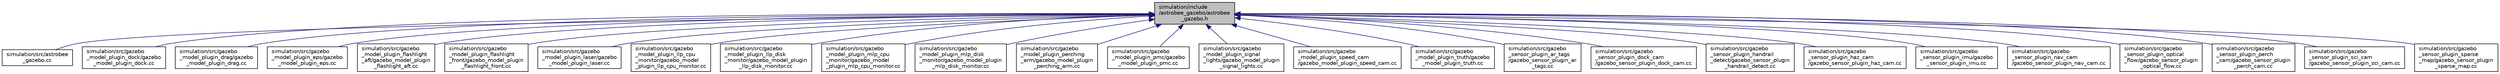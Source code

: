 digraph "simulation/include/astrobee_gazebo/astrobee_gazebo.h"
{
 // LATEX_PDF_SIZE
  edge [fontname="Helvetica",fontsize="10",labelfontname="Helvetica",labelfontsize="10"];
  node [fontname="Helvetica",fontsize="10",shape=record];
  Node1 [label="simulation/include\l/astrobee_gazebo/astrobee\l_gazebo.h",height=0.2,width=0.4,color="black", fillcolor="grey75", style="filled", fontcolor="black",tooltip=" "];
  Node1 -> Node2 [dir="back",color="midnightblue",fontsize="10",style="solid",fontname="Helvetica"];
  Node2 [label="simulation/src/astrobee\l_gazebo.cc",height=0.2,width=0.4,color="black", fillcolor="white", style="filled",URL="$astrobee__gazebo_8cc.html",tooltip=" "];
  Node1 -> Node3 [dir="back",color="midnightblue",fontsize="10",style="solid",fontname="Helvetica"];
  Node3 [label="simulation/src/gazebo\l_model_plugin_dock/gazebo\l_model_plugin_dock.cc",height=0.2,width=0.4,color="black", fillcolor="white", style="filled",URL="$gazebo__model__plugin__dock_8cc.html",tooltip=" "];
  Node1 -> Node4 [dir="back",color="midnightblue",fontsize="10",style="solid",fontname="Helvetica"];
  Node4 [label="simulation/src/gazebo\l_model_plugin_drag/gazebo\l_model_plugin_drag.cc",height=0.2,width=0.4,color="black", fillcolor="white", style="filled",URL="$gazebo__model__plugin__drag_8cc.html",tooltip=" "];
  Node1 -> Node5 [dir="back",color="midnightblue",fontsize="10",style="solid",fontname="Helvetica"];
  Node5 [label="simulation/src/gazebo\l_model_plugin_eps/gazebo\l_model_plugin_eps.cc",height=0.2,width=0.4,color="black", fillcolor="white", style="filled",URL="$gazebo__model__plugin__eps_8cc.html",tooltip=" "];
  Node1 -> Node6 [dir="back",color="midnightblue",fontsize="10",style="solid",fontname="Helvetica"];
  Node6 [label="simulation/src/gazebo\l_model_plugin_flashlight\l_aft/gazebo_model_plugin\l_flashlight_aft.cc",height=0.2,width=0.4,color="black", fillcolor="white", style="filled",URL="$gazebo__model__plugin__flashlight__aft_8cc.html",tooltip=" "];
  Node1 -> Node7 [dir="back",color="midnightblue",fontsize="10",style="solid",fontname="Helvetica"];
  Node7 [label="simulation/src/gazebo\l_model_plugin_flashlight\l_front/gazebo_model_plugin\l_flashlight_front.cc",height=0.2,width=0.4,color="black", fillcolor="white", style="filled",URL="$gazebo__model__plugin__flashlight__front_8cc.html",tooltip=" "];
  Node1 -> Node8 [dir="back",color="midnightblue",fontsize="10",style="solid",fontname="Helvetica"];
  Node8 [label="simulation/src/gazebo\l_model_plugin_laser/gazebo\l_model_plugin_laser.cc",height=0.2,width=0.4,color="black", fillcolor="white", style="filled",URL="$gazebo__model__plugin__laser_8cc.html",tooltip=" "];
  Node1 -> Node9 [dir="back",color="midnightblue",fontsize="10",style="solid",fontname="Helvetica"];
  Node9 [label="simulation/src/gazebo\l_model_plugin_llp_cpu\l_monitor/gazebo_model\l_plugin_llp_cpu_monitor.cc",height=0.2,width=0.4,color="black", fillcolor="white", style="filled",URL="$gazebo__model__plugin__llp__cpu__monitor_8cc.html",tooltip=" "];
  Node1 -> Node10 [dir="back",color="midnightblue",fontsize="10",style="solid",fontname="Helvetica"];
  Node10 [label="simulation/src/gazebo\l_model_plugin_llp_disk\l_monitor/gazebo_model_plugin\l_llp_disk_monitor.cc",height=0.2,width=0.4,color="black", fillcolor="white", style="filled",URL="$gazebo__model__plugin__llp__disk__monitor_8cc.html",tooltip=" "];
  Node1 -> Node11 [dir="back",color="midnightblue",fontsize="10",style="solid",fontname="Helvetica"];
  Node11 [label="simulation/src/gazebo\l_model_plugin_mlp_cpu\l_monitor/gazebo_model\l_plugin_mlp_cpu_monitor.cc",height=0.2,width=0.4,color="black", fillcolor="white", style="filled",URL="$gazebo__model__plugin__mlp__cpu__monitor_8cc.html",tooltip=" "];
  Node1 -> Node12 [dir="back",color="midnightblue",fontsize="10",style="solid",fontname="Helvetica"];
  Node12 [label="simulation/src/gazebo\l_model_plugin_mlp_disk\l_monitor/gazebo_model_plugin\l_mlp_disk_monitor.cc",height=0.2,width=0.4,color="black", fillcolor="white", style="filled",URL="$gazebo__model__plugin__mlp__disk__monitor_8cc.html",tooltip=" "];
  Node1 -> Node13 [dir="back",color="midnightblue",fontsize="10",style="solid",fontname="Helvetica"];
  Node13 [label="simulation/src/gazebo\l_model_plugin_perching\l_arm/gazebo_model_plugin\l_perching_arm.cc",height=0.2,width=0.4,color="black", fillcolor="white", style="filled",URL="$gazebo__model__plugin__perching__arm_8cc.html",tooltip=" "];
  Node1 -> Node14 [dir="back",color="midnightblue",fontsize="10",style="solid",fontname="Helvetica"];
  Node14 [label="simulation/src/gazebo\l_model_plugin_pmc/gazebo\l_model_plugin_pmc.cc",height=0.2,width=0.4,color="black", fillcolor="white", style="filled",URL="$gazebo__model__plugin__pmc_8cc.html",tooltip=" "];
  Node1 -> Node15 [dir="back",color="midnightblue",fontsize="10",style="solid",fontname="Helvetica"];
  Node15 [label="simulation/src/gazebo\l_model_plugin_signal\l_lights/gazebo_model_plugin\l_signal_lights.cc",height=0.2,width=0.4,color="black", fillcolor="white", style="filled",URL="$gazebo__model__plugin__signal__lights_8cc.html",tooltip=" "];
  Node1 -> Node16 [dir="back",color="midnightblue",fontsize="10",style="solid",fontname="Helvetica"];
  Node16 [label="simulation/src/gazebo\l_model_plugin_speed_cam\l/gazebo_model_plugin_speed_cam.cc",height=0.2,width=0.4,color="black", fillcolor="white", style="filled",URL="$gazebo__model__plugin__speed__cam_8cc.html",tooltip=" "];
  Node1 -> Node17 [dir="back",color="midnightblue",fontsize="10",style="solid",fontname="Helvetica"];
  Node17 [label="simulation/src/gazebo\l_model_plugin_truth/gazebo\l_model_plugin_truth.cc",height=0.2,width=0.4,color="black", fillcolor="white", style="filled",URL="$gazebo__model__plugin__truth_8cc.html",tooltip=" "];
  Node1 -> Node18 [dir="back",color="midnightblue",fontsize="10",style="solid",fontname="Helvetica"];
  Node18 [label="simulation/src/gazebo\l_sensor_plugin_ar_tags\l/gazebo_sensor_plugin_ar\l_tags.cc",height=0.2,width=0.4,color="black", fillcolor="white", style="filled",URL="$gazebo__sensor__plugin__ar__tags_8cc.html",tooltip=" "];
  Node1 -> Node19 [dir="back",color="midnightblue",fontsize="10",style="solid",fontname="Helvetica"];
  Node19 [label="simulation/src/gazebo\l_sensor_plugin_dock_cam\l/gazebo_sensor_plugin_dock_cam.cc",height=0.2,width=0.4,color="black", fillcolor="white", style="filled",URL="$gazebo__sensor__plugin__dock__cam_8cc.html",tooltip=" "];
  Node1 -> Node20 [dir="back",color="midnightblue",fontsize="10",style="solid",fontname="Helvetica"];
  Node20 [label="simulation/src/gazebo\l_sensor_plugin_handrail\l_detect/gazebo_sensor_plugin\l_handrail_detect.cc",height=0.2,width=0.4,color="black", fillcolor="white", style="filled",URL="$gazebo__sensor__plugin__handrail__detect_8cc.html",tooltip=" "];
  Node1 -> Node21 [dir="back",color="midnightblue",fontsize="10",style="solid",fontname="Helvetica"];
  Node21 [label="simulation/src/gazebo\l_sensor_plugin_haz_cam\l/gazebo_sensor_plugin_haz_cam.cc",height=0.2,width=0.4,color="black", fillcolor="white", style="filled",URL="$gazebo__sensor__plugin__haz__cam_8cc.html",tooltip=" "];
  Node1 -> Node22 [dir="back",color="midnightblue",fontsize="10",style="solid",fontname="Helvetica"];
  Node22 [label="simulation/src/gazebo\l_sensor_plugin_imu/gazebo\l_sensor_plugin_imu.cc",height=0.2,width=0.4,color="black", fillcolor="white", style="filled",URL="$gazebo__sensor__plugin__imu_8cc.html",tooltip=" "];
  Node1 -> Node23 [dir="back",color="midnightblue",fontsize="10",style="solid",fontname="Helvetica"];
  Node23 [label="simulation/src/gazebo\l_sensor_plugin_nav_cam\l/gazebo_sensor_plugin_nav_cam.cc",height=0.2,width=0.4,color="black", fillcolor="white", style="filled",URL="$gazebo__sensor__plugin__nav__cam_8cc.html",tooltip=" "];
  Node1 -> Node24 [dir="back",color="midnightblue",fontsize="10",style="solid",fontname="Helvetica"];
  Node24 [label="simulation/src/gazebo\l_sensor_plugin_optical\l_flow/gazebo_sensor_plugin\l_optical_flow.cc",height=0.2,width=0.4,color="black", fillcolor="white", style="filled",URL="$gazebo__sensor__plugin__optical__flow_8cc.html",tooltip=" "];
  Node1 -> Node25 [dir="back",color="midnightblue",fontsize="10",style="solid",fontname="Helvetica"];
  Node25 [label="simulation/src/gazebo\l_sensor_plugin_perch\l_cam/gazebo_sensor_plugin\l_perch_cam.cc",height=0.2,width=0.4,color="black", fillcolor="white", style="filled",URL="$gazebo__sensor__plugin__perch__cam_8cc.html",tooltip=" "];
  Node1 -> Node26 [dir="back",color="midnightblue",fontsize="10",style="solid",fontname="Helvetica"];
  Node26 [label="simulation/src/gazebo\l_sensor_plugin_sci_cam\l/gazebo_sensor_plugin_sci_cam.cc",height=0.2,width=0.4,color="black", fillcolor="white", style="filled",URL="$gazebo__sensor__plugin__sci__cam_8cc.html",tooltip=" "];
  Node1 -> Node27 [dir="back",color="midnightblue",fontsize="10",style="solid",fontname="Helvetica"];
  Node27 [label="simulation/src/gazebo\l_sensor_plugin_sparse\l_map/gazebo_sensor_plugin\l_sparse_map.cc",height=0.2,width=0.4,color="black", fillcolor="white", style="filled",URL="$gazebo__sensor__plugin__sparse__map_8cc.html",tooltip=" "];
}
